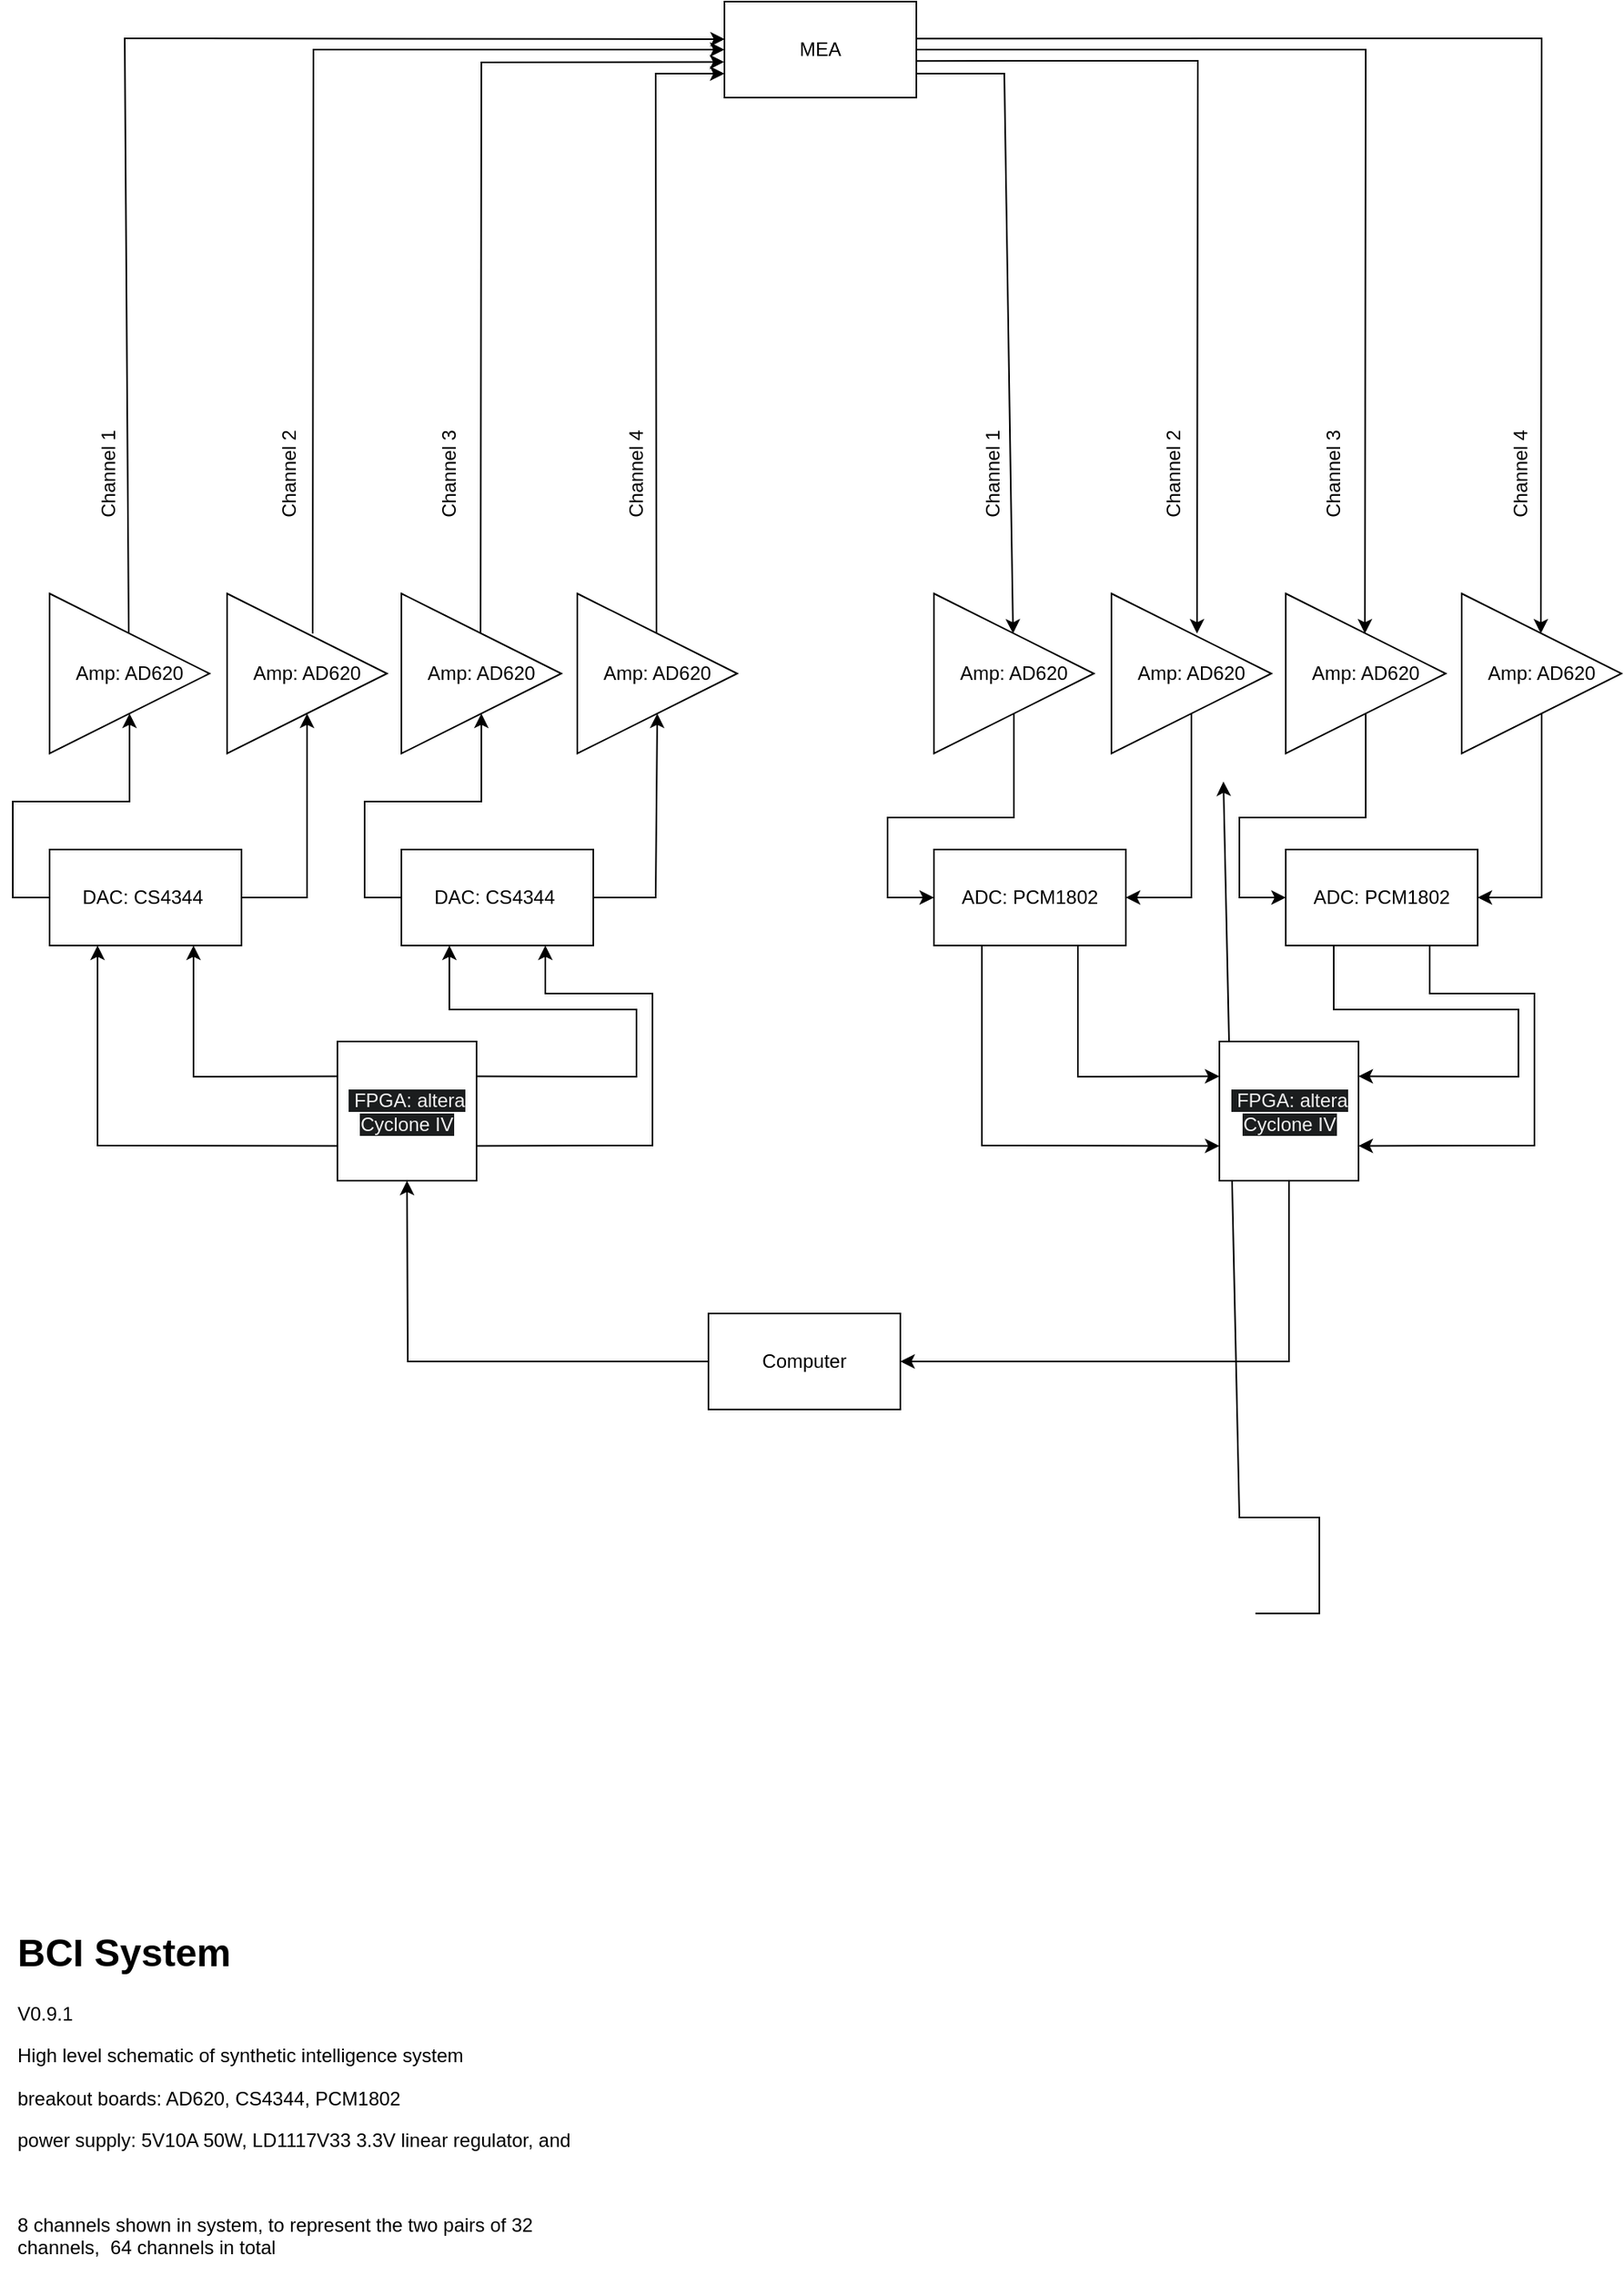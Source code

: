 <mxfile version="22.0.3" type="device">
  <diagram id="C5RBs43oDa-KdzZeNtuy" name="Page-1">
    <mxGraphModel dx="2353" dy="1415" grid="1" gridSize="10" guides="1" tooltips="1" connect="1" arrows="1" fold="1" page="1" pageScale="1" pageWidth="1169" pageHeight="1654" math="0" shadow="0">
      <root>
        <mxCell id="WIyWlLk6GJQsqaUBKTNV-0" />
        <mxCell id="WIyWlLk6GJQsqaUBKTNV-1" parent="WIyWlLk6GJQsqaUBKTNV-0" />
        <mxCell id="E4jad2PFPSYDbB1yajq3-0" value="&lt;span style=&quot;color: rgb(240, 240, 240); font-family: Helvetica; font-size: 12px; font-style: normal; font-variant-ligatures: normal; font-variant-caps: normal; font-weight: 400; letter-spacing: normal; orphans: 2; text-align: center; text-indent: 0px; text-transform: none; widows: 2; word-spacing: 0px; -webkit-text-stroke-width: 0px; background-color: rgb(27, 29, 30); text-decoration-thickness: initial; text-decoration-style: initial; text-decoration-color: initial; float: none; display: inline !important;&quot;&gt;&amp;nbsp;FPGA: altera Cyclone IV&lt;/span&gt;" style="whiteSpace=wrap;html=1;aspect=fixed;" vertex="1" parent="WIyWlLk6GJQsqaUBKTNV-1">
          <mxGeometry x="283" y="830" width="87" height="87" as="geometry" />
        </mxCell>
        <mxCell id="E4jad2PFPSYDbB1yajq3-2" value="Computer" style="rounded=0;whiteSpace=wrap;html=1;" vertex="1" parent="WIyWlLk6GJQsqaUBKTNV-1">
          <mxGeometry x="515" y="1000" width="120" height="60" as="geometry" />
        </mxCell>
        <mxCell id="E4jad2PFPSYDbB1yajq3-8" value="ADC: PCM1802" style="rounded=0;whiteSpace=wrap;html=1;" vertex="1" parent="WIyWlLk6GJQsqaUBKTNV-1">
          <mxGeometry x="656" y="710" width="120" height="60" as="geometry" />
        </mxCell>
        <mxCell id="E4jad2PFPSYDbB1yajq3-9" style="edgeStyle=orthogonalEdgeStyle;rounded=0;orthogonalLoop=1;jettySize=auto;html=1;exitX=0.5;exitY=1;exitDx=0;exitDy=0;" edge="1" parent="WIyWlLk6GJQsqaUBKTNV-1">
          <mxGeometry relative="1" as="geometry">
            <mxPoint x="307" y="1042.5" as="sourcePoint" />
            <mxPoint x="307" y="1042.5" as="targetPoint" />
          </mxGeometry>
        </mxCell>
        <mxCell id="E4jad2PFPSYDbB1yajq3-19" value="" style="endArrow=classic;html=1;rounded=0;entryX=0.75;entryY=1;entryDx=0;entryDy=0;exitX=1;exitY=0.5;exitDx=0;exitDy=0;" edge="1" parent="WIyWlLk6GJQsqaUBKTNV-1" target="E4jad2PFPSYDbB1yajq3-4">
          <mxGeometry width="50" height="50" relative="1" as="geometry">
            <mxPoint x="857" y="1187.5" as="sourcePoint" />
            <mxPoint x="837" y="667.5" as="targetPoint" />
            <Array as="points">
              <mxPoint x="897" y="1187.5" />
              <mxPoint x="897" y="1127.5" />
              <mxPoint x="847" y="1127.5" />
            </Array>
          </mxGeometry>
        </mxCell>
        <mxCell id="E4jad2PFPSYDbB1yajq3-26" value="Amp: AD620" style="triangle;whiteSpace=wrap;html=1;" vertex="1" parent="WIyWlLk6GJQsqaUBKTNV-1">
          <mxGeometry x="323" y="550" width="100" height="100" as="geometry" />
        </mxCell>
        <mxCell id="E4jad2PFPSYDbB1yajq3-27" value="Amp: AD620" style="triangle;whiteSpace=wrap;html=1;" vertex="1" parent="WIyWlLk6GJQsqaUBKTNV-1">
          <mxGeometry x="214" y="550" width="100" height="100" as="geometry" />
        </mxCell>
        <mxCell id="E4jad2PFPSYDbB1yajq3-29" value="Amp: AD620" style="triangle;whiteSpace=wrap;html=1;" vertex="1" parent="WIyWlLk6GJQsqaUBKTNV-1">
          <mxGeometry x="433" y="550" width="100" height="100" as="geometry" />
        </mxCell>
        <mxCell id="E4jad2PFPSYDbB1yajq3-30" value="Amp: AD620" style="triangle;whiteSpace=wrap;html=1;" vertex="1" parent="WIyWlLk6GJQsqaUBKTNV-1">
          <mxGeometry x="103" y="550" width="100" height="100" as="geometry" />
        </mxCell>
        <mxCell id="E4jad2PFPSYDbB1yajq3-33" value="" style="endArrow=classic;html=1;rounded=0;exitX=0.5;exitY=0;exitDx=0;exitDy=0;entryX=-0.001;entryY=0.629;entryDx=0;entryDy=0;entryPerimeter=0;" edge="1" parent="WIyWlLk6GJQsqaUBKTNV-1" target="E4jad2PFPSYDbB1yajq3-88">
          <mxGeometry width="50" height="50" relative="1" as="geometry">
            <mxPoint x="372.5" y="575" as="sourcePoint" />
            <mxPoint x="372.5" y="390" as="targetPoint" />
            <Array as="points">
              <mxPoint x="373" y="218" />
            </Array>
          </mxGeometry>
        </mxCell>
        <mxCell id="E4jad2PFPSYDbB1yajq3-34" value="" style="endArrow=classic;html=1;rounded=0;exitX=0.5;exitY=0;exitDx=0;exitDy=0;entryX=0;entryY=0.75;entryDx=0;entryDy=0;" edge="1" parent="WIyWlLk6GJQsqaUBKTNV-1" target="E4jad2PFPSYDbB1yajq3-88">
          <mxGeometry width="50" height="50" relative="1" as="geometry">
            <mxPoint x="482.5" y="575" as="sourcePoint" />
            <mxPoint x="482.5" y="390" as="targetPoint" />
            <Array as="points">
              <mxPoint x="482" y="225" />
            </Array>
          </mxGeometry>
        </mxCell>
        <mxCell id="E4jad2PFPSYDbB1yajq3-35" value="" style="endArrow=classic;html=1;rounded=0;exitX=0.5;exitY=0;exitDx=0;exitDy=0;entryX=0.002;entryY=0.391;entryDx=0;entryDy=0;entryPerimeter=0;" edge="1" parent="WIyWlLk6GJQsqaUBKTNV-1" target="E4jad2PFPSYDbB1yajq3-88">
          <mxGeometry width="50" height="50" relative="1" as="geometry">
            <mxPoint x="152.5" y="575" as="sourcePoint" />
            <mxPoint x="152.5" y="390" as="targetPoint" />
            <Array as="points">
              <mxPoint x="150" y="203" />
            </Array>
          </mxGeometry>
        </mxCell>
        <mxCell id="E4jad2PFPSYDbB1yajq3-38" value="Channel 4" style="text;html=1;strokeColor=none;fillColor=none;align=center;verticalAlign=middle;whiteSpace=wrap;rounded=0;rotation=-90;" vertex="1" parent="WIyWlLk6GJQsqaUBKTNV-1">
          <mxGeometry x="440" y="460" width="60" height="30" as="geometry" />
        </mxCell>
        <mxCell id="E4jad2PFPSYDbB1yajq3-39" value="Channel 2" style="text;html=1;strokeColor=none;fillColor=none;align=center;verticalAlign=middle;whiteSpace=wrap;rounded=0;rotation=-90;" vertex="1" parent="WIyWlLk6GJQsqaUBKTNV-1">
          <mxGeometry x="223" y="460" width="60" height="30" as="geometry" />
        </mxCell>
        <mxCell id="E4jad2PFPSYDbB1yajq3-40" value="Channel 3" style="text;html=1;strokeColor=none;fillColor=none;align=center;verticalAlign=middle;whiteSpace=wrap;rounded=0;rotation=-90;" vertex="1" parent="WIyWlLk6GJQsqaUBKTNV-1">
          <mxGeometry x="323" y="460" width="60" height="30" as="geometry" />
        </mxCell>
        <mxCell id="E4jad2PFPSYDbB1yajq3-41" value="Channel 1" style="text;html=1;strokeColor=none;fillColor=none;align=center;verticalAlign=middle;whiteSpace=wrap;rounded=0;rotation=-90;" vertex="1" parent="WIyWlLk6GJQsqaUBKTNV-1">
          <mxGeometry x="110" y="460" width="60" height="30" as="geometry" />
        </mxCell>
        <mxCell id="E4jad2PFPSYDbB1yajq3-42" value="" style="endArrow=classic;html=1;rounded=0;exitX=0.5;exitY=0;exitDx=0;exitDy=0;entryX=0;entryY=0.5;entryDx=0;entryDy=0;" edge="1" parent="WIyWlLk6GJQsqaUBKTNV-1" target="E4jad2PFPSYDbB1yajq3-88">
          <mxGeometry width="50" height="50" relative="1" as="geometry">
            <mxPoint x="267.5" y="575" as="sourcePoint" />
            <mxPoint x="267.5" y="390" as="targetPoint" />
            <Array as="points">
              <mxPoint x="268" y="210" />
            </Array>
          </mxGeometry>
        </mxCell>
        <mxCell id="E4jad2PFPSYDbB1yajq3-47" value="Amp: AD620" style="triangle;whiteSpace=wrap;html=1;" vertex="1" parent="WIyWlLk6GJQsqaUBKTNV-1">
          <mxGeometry x="876" y="550" width="100" height="100" as="geometry" />
        </mxCell>
        <mxCell id="E4jad2PFPSYDbB1yajq3-48" value="Amp: AD620" style="triangle;whiteSpace=wrap;html=1;" vertex="1" parent="WIyWlLk6GJQsqaUBKTNV-1">
          <mxGeometry x="767" y="550" width="100" height="100" as="geometry" />
        </mxCell>
        <mxCell id="E4jad2PFPSYDbB1yajq3-49" value="Amp: AD620" style="triangle;whiteSpace=wrap;html=1;" vertex="1" parent="WIyWlLk6GJQsqaUBKTNV-1">
          <mxGeometry x="986" y="550" width="100" height="100" as="geometry" />
        </mxCell>
        <mxCell id="E4jad2PFPSYDbB1yajq3-50" value="Amp: AD620" style="triangle;whiteSpace=wrap;html=1;" vertex="1" parent="WIyWlLk6GJQsqaUBKTNV-1">
          <mxGeometry x="656" y="550" width="100" height="100" as="geometry" />
        </mxCell>
        <mxCell id="E4jad2PFPSYDbB1yajq3-51" value="" style="endArrow=classic;html=1;rounded=0;exitX=1;exitY=0.5;exitDx=0;exitDy=0;entryX=0.514;entryY=1;entryDx=0;entryDy=0;entryPerimeter=0;" edge="1" parent="WIyWlLk6GJQsqaUBKTNV-1" source="E4jad2PFPSYDbB1yajq3-88">
          <mxGeometry width="50" height="50" relative="1" as="geometry">
            <mxPoint x="925.5" y="390" as="sourcePoint" />
            <mxPoint x="925.5" y="575" as="targetPoint" />
            <Array as="points">
              <mxPoint x="926" y="210" />
            </Array>
          </mxGeometry>
        </mxCell>
        <mxCell id="E4jad2PFPSYDbB1yajq3-52" value="" style="endArrow=classic;html=1;rounded=0;entryX=0.514;entryY=1;entryDx=0;entryDy=0;entryPerimeter=0;exitX=1;exitY=0.385;exitDx=0;exitDy=0;exitPerimeter=0;" edge="1" parent="WIyWlLk6GJQsqaUBKTNV-1" source="E4jad2PFPSYDbB1yajq3-88">
          <mxGeometry width="50" height="50" relative="1" as="geometry">
            <mxPoint x="640" y="200" as="sourcePoint" />
            <mxPoint x="1035.5" y="575" as="targetPoint" />
            <Array as="points">
              <mxPoint x="1036" y="203" />
            </Array>
          </mxGeometry>
        </mxCell>
        <mxCell id="E4jad2PFPSYDbB1yajq3-53" value="" style="endArrow=classic;html=1;rounded=0;entryX=0.514;entryY=1;entryDx=0;entryDy=0;entryPerimeter=0;exitX=1;exitY=0.75;exitDx=0;exitDy=0;" edge="1" parent="WIyWlLk6GJQsqaUBKTNV-1" source="E4jad2PFPSYDbB1yajq3-88">
          <mxGeometry width="50" height="50" relative="1" as="geometry">
            <mxPoint x="706" y="230" as="sourcePoint" />
            <mxPoint x="705.5" y="575" as="targetPoint" />
            <Array as="points">
              <mxPoint x="700" y="225" />
            </Array>
          </mxGeometry>
        </mxCell>
        <mxCell id="E4jad2PFPSYDbB1yajq3-54" value="Channel 4" style="text;html=1;strokeColor=none;fillColor=none;align=center;verticalAlign=middle;whiteSpace=wrap;rounded=0;rotation=-90;" vertex="1" parent="WIyWlLk6GJQsqaUBKTNV-1">
          <mxGeometry x="993" y="460" width="60" height="30" as="geometry" />
        </mxCell>
        <mxCell id="E4jad2PFPSYDbB1yajq3-55" value="Channel 2" style="text;html=1;strokeColor=none;fillColor=none;align=center;verticalAlign=middle;whiteSpace=wrap;rounded=0;rotation=-90;" vertex="1" parent="WIyWlLk6GJQsqaUBKTNV-1">
          <mxGeometry x="776" y="460" width="60" height="30" as="geometry" />
        </mxCell>
        <mxCell id="E4jad2PFPSYDbB1yajq3-56" value="Channel 3" style="text;html=1;strokeColor=none;fillColor=none;align=center;verticalAlign=middle;whiteSpace=wrap;rounded=0;rotation=-90;" vertex="1" parent="WIyWlLk6GJQsqaUBKTNV-1">
          <mxGeometry x="876" y="460" width="60" height="30" as="geometry" />
        </mxCell>
        <mxCell id="E4jad2PFPSYDbB1yajq3-57" value="Channel 1" style="text;html=1;strokeColor=none;fillColor=none;align=center;verticalAlign=middle;whiteSpace=wrap;rounded=0;rotation=-90;" vertex="1" parent="WIyWlLk6GJQsqaUBKTNV-1">
          <mxGeometry x="663" y="460" width="60" height="30" as="geometry" />
        </mxCell>
        <mxCell id="E4jad2PFPSYDbB1yajq3-58" value="" style="endArrow=classic;html=1;rounded=0;exitX=0.997;exitY=0.618;exitDx=0;exitDy=0;entryX=0.514;entryY=1;entryDx=0;entryDy=0;entryPerimeter=0;exitPerimeter=0;" edge="1" parent="WIyWlLk6GJQsqaUBKTNV-1" source="E4jad2PFPSYDbB1yajq3-88">
          <mxGeometry width="50" height="50" relative="1" as="geometry">
            <mxPoint x="820.5" y="390" as="sourcePoint" />
            <mxPoint x="820.5" y="575" as="targetPoint" />
            <Array as="points">
              <mxPoint x="821" y="217" />
            </Array>
          </mxGeometry>
        </mxCell>
        <mxCell id="E4jad2PFPSYDbB1yajq3-59" value="DAC: CS4344&amp;nbsp;" style="rounded=0;whiteSpace=wrap;html=1;" vertex="1" parent="WIyWlLk6GJQsqaUBKTNV-1">
          <mxGeometry x="103" y="710" width="120" height="60" as="geometry" />
        </mxCell>
        <mxCell id="E4jad2PFPSYDbB1yajq3-61" value="&lt;h1&gt;BCI System&lt;/h1&gt;&lt;div&gt;V0.9.1&lt;/div&gt;&lt;p&gt;High level schematic of synthetic intelligence system&lt;/p&gt;&lt;p&gt;breakout boards: AD620, CS4344, PCM1802&lt;/p&gt;&lt;p&gt;power supply:&amp;nbsp;&lt;span style=&quot;background-color: initial;&quot;&gt;5V10A 50W, LD1117V33 3.3V linear regulator, and&amp;nbsp;&lt;/span&gt;&lt;/p&gt;&lt;br&gt;&lt;p&gt;8 channels shown in system, to represent the two pairs of 32 channels,&amp;nbsp; 64 channels in total&lt;/p&gt;" style="text;html=1;strokeColor=none;fillColor=none;spacing=5;spacingTop=-20;whiteSpace=wrap;overflow=hidden;rounded=0;" vertex="1" parent="WIyWlLk6GJQsqaUBKTNV-1">
          <mxGeometry x="78" y="1380" width="370" height="220" as="geometry" />
        </mxCell>
        <mxCell id="E4jad2PFPSYDbB1yajq3-62" value="DAC: CS4344&amp;nbsp;" style="rounded=0;whiteSpace=wrap;html=1;" vertex="1" parent="WIyWlLk6GJQsqaUBKTNV-1">
          <mxGeometry x="323" y="710" width="120" height="60" as="geometry" />
        </mxCell>
        <mxCell id="E4jad2PFPSYDbB1yajq3-63" value="ADC: PCM1802" style="rounded=0;whiteSpace=wrap;html=1;" vertex="1" parent="WIyWlLk6GJQsqaUBKTNV-1">
          <mxGeometry x="876" y="710" width="120" height="60" as="geometry" />
        </mxCell>
        <mxCell id="E4jad2PFPSYDbB1yajq3-65" value="" style="endArrow=classic;html=1;rounded=0;exitX=0;exitY=0.5;exitDx=0;exitDy=0;entryX=0.5;entryY=1;entryDx=0;entryDy=0;" edge="1" parent="WIyWlLk6GJQsqaUBKTNV-1" source="E4jad2PFPSYDbB1yajq3-59" target="E4jad2PFPSYDbB1yajq3-30">
          <mxGeometry width="50" height="50" relative="1" as="geometry">
            <mxPoint x="172.5" y="595" as="sourcePoint" />
            <mxPoint x="172.5" y="410" as="targetPoint" />
            <Array as="points">
              <mxPoint x="80" y="740" />
              <mxPoint x="80" y="680" />
              <mxPoint x="153" y="680" />
            </Array>
          </mxGeometry>
        </mxCell>
        <mxCell id="E4jad2PFPSYDbB1yajq3-67" value="" style="endArrow=classic;html=1;rounded=0;exitX=1;exitY=0.5;exitDx=0;exitDy=0;entryX=0.5;entryY=1;entryDx=0;entryDy=0;" edge="1" parent="WIyWlLk6GJQsqaUBKTNV-1" source="E4jad2PFPSYDbB1yajq3-59" target="E4jad2PFPSYDbB1yajq3-27">
          <mxGeometry width="50" height="50" relative="1" as="geometry">
            <mxPoint x="192.5" y="615" as="sourcePoint" />
            <mxPoint x="192.5" y="430" as="targetPoint" />
            <Array as="points">
              <mxPoint x="264" y="740" />
            </Array>
          </mxGeometry>
        </mxCell>
        <mxCell id="E4jad2PFPSYDbB1yajq3-68" value="" style="endArrow=classic;html=1;rounded=0;exitX=0;exitY=0.5;exitDx=0;exitDy=0;entryX=0.5;entryY=1;entryDx=0;entryDy=0;" edge="1" parent="WIyWlLk6GJQsqaUBKTNV-1" source="E4jad2PFPSYDbB1yajq3-62" target="E4jad2PFPSYDbB1yajq3-26">
          <mxGeometry width="50" height="50" relative="1" as="geometry">
            <mxPoint x="321" y="735" as="sourcePoint" />
            <mxPoint x="430" y="660" as="targetPoint" />
            <Array as="points">
              <mxPoint x="300" y="740" />
              <mxPoint x="300" y="680" />
              <mxPoint x="373" y="680" />
            </Array>
          </mxGeometry>
        </mxCell>
        <mxCell id="E4jad2PFPSYDbB1yajq3-69" value="" style="endArrow=classic;html=1;rounded=0;exitX=1;exitY=0.5;exitDx=0;exitDy=0;entryX=0.5;entryY=1;entryDx=0;entryDy=0;" edge="1" parent="WIyWlLk6GJQsqaUBKTNV-1" source="E4jad2PFPSYDbB1yajq3-62" target="E4jad2PFPSYDbB1yajq3-29">
          <mxGeometry width="50" height="50" relative="1" as="geometry">
            <mxPoint x="441" y="735" as="sourcePoint" />
            <mxPoint x="482" y="620" as="targetPoint" />
            <Array as="points">
              <mxPoint x="482" y="740" />
            </Array>
          </mxGeometry>
        </mxCell>
        <mxCell id="E4jad2PFPSYDbB1yajq3-71" value="" style="endArrow=classic;html=1;rounded=0;entryX=0;entryY=0.5;entryDx=0;entryDy=0;exitX=0.5;exitY=1;exitDx=0;exitDy=0;" edge="1" parent="WIyWlLk6GJQsqaUBKTNV-1" source="E4jad2PFPSYDbB1yajq3-50" target="E4jad2PFPSYDbB1yajq3-8">
          <mxGeometry width="50" height="50" relative="1" as="geometry">
            <mxPoint x="700" y="635" as="sourcePoint" />
            <mxPoint x="650" y="740" as="targetPoint" />
            <Array as="points">
              <mxPoint x="706" y="690" />
              <mxPoint x="627" y="690" />
              <mxPoint x="627" y="740" />
            </Array>
          </mxGeometry>
        </mxCell>
        <mxCell id="E4jad2PFPSYDbB1yajq3-72" value="" style="endArrow=classic;html=1;rounded=0;exitX=0.5;exitY=1;exitDx=0;exitDy=0;entryX=1;entryY=0.5;entryDx=0;entryDy=0;" edge="1" parent="WIyWlLk6GJQsqaUBKTNV-1" source="E4jad2PFPSYDbB1yajq3-48" target="E4jad2PFPSYDbB1yajq3-8">
          <mxGeometry width="50" height="50" relative="1" as="geometry">
            <mxPoint x="811" y="635" as="sourcePoint" />
            <mxPoint x="770" y="750" as="targetPoint" />
            <Array as="points">
              <mxPoint x="817" y="740" />
            </Array>
          </mxGeometry>
        </mxCell>
        <mxCell id="E4jad2PFPSYDbB1yajq3-73" value="" style="endArrow=classic;html=1;rounded=0;exitX=0.5;exitY=1;exitDx=0;exitDy=0;entryX=0;entryY=0.5;entryDx=0;entryDy=0;" edge="1" parent="WIyWlLk6GJQsqaUBKTNV-1" source="E4jad2PFPSYDbB1yajq3-47" target="E4jad2PFPSYDbB1yajq3-63">
          <mxGeometry width="50" height="50" relative="1" as="geometry">
            <mxPoint x="920" y="635" as="sourcePoint" />
            <mxPoint x="870" y="750" as="targetPoint" />
            <Array as="points">
              <mxPoint x="926" y="690" />
              <mxPoint x="847" y="690" />
              <mxPoint x="847" y="740" />
            </Array>
          </mxGeometry>
        </mxCell>
        <mxCell id="E4jad2PFPSYDbB1yajq3-74" value="" style="endArrow=classic;html=1;rounded=0;exitX=0.5;exitY=1;exitDx=0;exitDy=0;entryX=1;entryY=0.5;entryDx=0;entryDy=0;" edge="1" parent="WIyWlLk6GJQsqaUBKTNV-1" source="E4jad2PFPSYDbB1yajq3-49" target="E4jad2PFPSYDbB1yajq3-63">
          <mxGeometry width="50" height="50" relative="1" as="geometry">
            <mxPoint x="1030" y="640" as="sourcePoint" />
            <mxPoint x="990" y="750" as="targetPoint" />
            <Array as="points">
              <mxPoint x="1036" y="740" />
            </Array>
          </mxGeometry>
        </mxCell>
        <mxCell id="E4jad2PFPSYDbB1yajq3-76" value="" style="endArrow=classic;html=1;rounded=0;exitX=1;exitY=0.25;exitDx=0;exitDy=0;entryX=0.25;entryY=1;entryDx=0;entryDy=0;" edge="1" parent="WIyWlLk6GJQsqaUBKTNV-1" source="E4jad2PFPSYDbB1yajq3-0" target="E4jad2PFPSYDbB1yajq3-62">
          <mxGeometry width="50" height="50" relative="1" as="geometry">
            <mxPoint x="443" y="861.75" as="sourcePoint" />
            <mxPoint x="463" y="780" as="targetPoint" />
            <Array as="points">
              <mxPoint x="470" y="852" />
              <mxPoint x="470" y="810" />
              <mxPoint x="353" y="810" />
            </Array>
          </mxGeometry>
        </mxCell>
        <mxCell id="E4jad2PFPSYDbB1yajq3-77" value="" style="endArrow=classic;html=1;rounded=0;exitX=0;exitY=0.75;exitDx=0;exitDy=0;entryX=0.25;entryY=1;entryDx=0;entryDy=0;" edge="1" parent="WIyWlLk6GJQsqaUBKTNV-1" source="E4jad2PFPSYDbB1yajq3-0" target="E4jad2PFPSYDbB1yajq3-59">
          <mxGeometry width="50" height="50" relative="1" as="geometry">
            <mxPoint x="373" y="860" as="sourcePoint" />
            <mxPoint x="393" y="780" as="targetPoint" />
            <Array as="points">
              <mxPoint x="133" y="895" />
            </Array>
          </mxGeometry>
        </mxCell>
        <mxCell id="E4jad2PFPSYDbB1yajq3-78" value="" style="endArrow=classic;html=1;rounded=0;entryX=0.75;entryY=1;entryDx=0;entryDy=0;exitX=0;exitY=0.25;exitDx=0;exitDy=0;" edge="1" parent="WIyWlLk6GJQsqaUBKTNV-1" source="E4jad2PFPSYDbB1yajq3-0" target="E4jad2PFPSYDbB1yajq3-59">
          <mxGeometry width="50" height="50" relative="1" as="geometry">
            <mxPoint x="373" y="970" as="sourcePoint" />
            <mxPoint x="173" y="780" as="targetPoint" />
            <Array as="points">
              <mxPoint x="193" y="852" />
            </Array>
          </mxGeometry>
        </mxCell>
        <mxCell id="E4jad2PFPSYDbB1yajq3-79" value="" style="endArrow=classic;html=1;rounded=0;exitX=1;exitY=0.75;exitDx=0;exitDy=0;entryX=0.75;entryY=1;entryDx=0;entryDy=0;" edge="1" parent="WIyWlLk6GJQsqaUBKTNV-1" source="E4jad2PFPSYDbB1yajq3-0" target="E4jad2PFPSYDbB1yajq3-62">
          <mxGeometry width="50" height="50" relative="1" as="geometry">
            <mxPoint x="383" y="910" as="sourcePoint" />
            <mxPoint x="183" y="790" as="targetPoint" />
            <Array as="points">
              <mxPoint x="480" y="895" />
              <mxPoint x="480" y="800" />
              <mxPoint x="413" y="800" />
            </Array>
          </mxGeometry>
        </mxCell>
        <mxCell id="E4jad2PFPSYDbB1yajq3-80" value="&lt;span style=&quot;color: rgb(240, 240, 240); font-family: Helvetica; font-size: 12px; font-style: normal; font-variant-ligatures: normal; font-variant-caps: normal; font-weight: 400; letter-spacing: normal; orphans: 2; text-align: center; text-indent: 0px; text-transform: none; widows: 2; word-spacing: 0px; -webkit-text-stroke-width: 0px; background-color: rgb(27, 29, 30); text-decoration-thickness: initial; text-decoration-style: initial; text-decoration-color: initial; float: none; display: inline !important;&quot;&gt;&amp;nbsp;FPGA: altera Cyclone IV&lt;/span&gt;" style="whiteSpace=wrap;html=1;aspect=fixed;" vertex="1" parent="WIyWlLk6GJQsqaUBKTNV-1">
          <mxGeometry x="834.5" y="830" width="87" height="87" as="geometry" />
        </mxCell>
        <mxCell id="E4jad2PFPSYDbB1yajq3-81" value="" style="endArrow=classic;html=1;rounded=0;exitX=0.25;exitY=1;exitDx=0;exitDy=0;entryX=1;entryY=0.25;entryDx=0;entryDy=0;" edge="1" parent="WIyWlLk6GJQsqaUBKTNV-1" source="E4jad2PFPSYDbB1yajq3-63" target="E4jad2PFPSYDbB1yajq3-80">
          <mxGeometry width="50" height="50" relative="1" as="geometry">
            <mxPoint x="904.5" y="770" as="sourcePoint" />
            <mxPoint x="994.5" y="861.75" as="targetPoint" />
            <Array as="points">
              <mxPoint x="906" y="810" />
              <mxPoint x="1021.5" y="810" />
              <mxPoint x="1021.5" y="852" />
            </Array>
          </mxGeometry>
        </mxCell>
        <mxCell id="E4jad2PFPSYDbB1yajq3-82" value="" style="endArrow=classic;html=1;rounded=0;exitX=0.25;exitY=1;exitDx=0;exitDy=0;entryX=0;entryY=0.75;entryDx=0;entryDy=0;" edge="1" parent="WIyWlLk6GJQsqaUBKTNV-1" source="E4jad2PFPSYDbB1yajq3-8" target="E4jad2PFPSYDbB1yajq3-80">
          <mxGeometry width="50" height="50" relative="1" as="geometry">
            <mxPoint x="684.5" y="770" as="sourcePoint" />
            <mxPoint x="924.5" y="860" as="targetPoint" />
            <Array as="points">
              <mxPoint x="686" y="895" />
            </Array>
          </mxGeometry>
        </mxCell>
        <mxCell id="E4jad2PFPSYDbB1yajq3-83" value="" style="endArrow=classic;html=1;rounded=0;entryX=0;entryY=0.25;entryDx=0;entryDy=0;exitX=0.75;exitY=1;exitDx=0;exitDy=0;" edge="1" parent="WIyWlLk6GJQsqaUBKTNV-1" source="E4jad2PFPSYDbB1yajq3-8" target="E4jad2PFPSYDbB1yajq3-80">
          <mxGeometry width="50" height="50" relative="1" as="geometry">
            <mxPoint x="744.5" y="770" as="sourcePoint" />
            <mxPoint x="924.5" y="970" as="targetPoint" />
            <Array as="points">
              <mxPoint x="746" y="852" />
            </Array>
          </mxGeometry>
        </mxCell>
        <mxCell id="E4jad2PFPSYDbB1yajq3-84" value="" style="endArrow=classic;html=1;rounded=0;exitX=0.75;exitY=1;exitDx=0;exitDy=0;entryX=1;entryY=0.75;entryDx=0;entryDy=0;" edge="1" parent="WIyWlLk6GJQsqaUBKTNV-1" source="E4jad2PFPSYDbB1yajq3-63" target="E4jad2PFPSYDbB1yajq3-80">
          <mxGeometry width="50" height="50" relative="1" as="geometry">
            <mxPoint x="964.5" y="770" as="sourcePoint" />
            <mxPoint x="934.5" y="910" as="targetPoint" />
            <Array as="points">
              <mxPoint x="966" y="800" />
              <mxPoint x="1031.5" y="800" />
              <mxPoint x="1031.5" y="895" />
            </Array>
          </mxGeometry>
        </mxCell>
        <mxCell id="E4jad2PFPSYDbB1yajq3-85" value="" style="endArrow=classic;html=1;rounded=0;exitX=0;exitY=0.5;exitDx=0;exitDy=0;entryX=0.5;entryY=1;entryDx=0;entryDy=0;" edge="1" parent="WIyWlLk6GJQsqaUBKTNV-1" source="E4jad2PFPSYDbB1yajq3-2" target="E4jad2PFPSYDbB1yajq3-0">
          <mxGeometry width="50" height="50" relative="1" as="geometry">
            <mxPoint x="630" y="890" as="sourcePoint" />
            <mxPoint x="580" y="940" as="targetPoint" />
            <Array as="points">
              <mxPoint x="327" y="1030" />
            </Array>
          </mxGeometry>
        </mxCell>
        <mxCell id="E4jad2PFPSYDbB1yajq3-86" value="" style="endArrow=classic;html=1;rounded=0;exitX=0.5;exitY=1;exitDx=0;exitDy=0;entryX=1;entryY=0.5;entryDx=0;entryDy=0;" edge="1" parent="WIyWlLk6GJQsqaUBKTNV-1" source="E4jad2PFPSYDbB1yajq3-80" target="E4jad2PFPSYDbB1yajq3-2">
          <mxGeometry width="50" height="50" relative="1" as="geometry">
            <mxPoint x="900" y="1163" as="sourcePoint" />
            <mxPoint x="712" y="1050" as="targetPoint" />
            <Array as="points">
              <mxPoint x="878" y="1030" />
            </Array>
          </mxGeometry>
        </mxCell>
        <mxCell id="E4jad2PFPSYDbB1yajq3-88" value="MEA" style="rounded=0;whiteSpace=wrap;html=1;" vertex="1" parent="WIyWlLk6GJQsqaUBKTNV-1">
          <mxGeometry x="525" y="180" width="120" height="60" as="geometry" />
        </mxCell>
      </root>
    </mxGraphModel>
  </diagram>
</mxfile>
